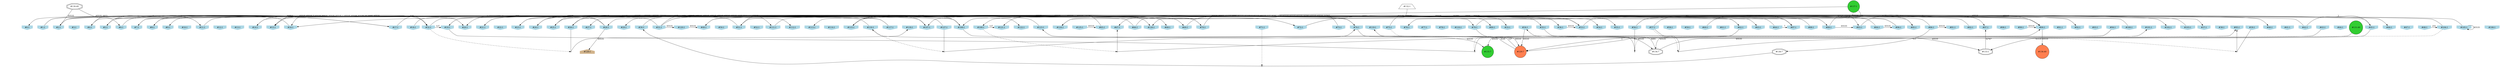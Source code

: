 digraph G {
node[shape = circle]
rankInputs [style = invisible]
rankOutputs [style = invisible]
rankInputs -> rankOutputs [color=invis]
0 [label="#0:1", style = filled, shape = invhouse, color=lightblue]
1 [label="#1:1", style = filled, shape = invhouse, color=lightblue]
2 [label="#2:1", style = filled, shape = invhouse, color=lightblue]
3 [label="#3:1", style = filled, shape = invhouse, color=lightblue]
4 [label="#4:1", style = filled, shape = invhouse, color=lightblue]
5 [label="#5:1", style = filled, shape = invhouse, color=lightblue]
6 [label="#6:1", style = filled, shape = invhouse, color=lightblue]
7 [label="#7:1", style = filled, shape = invhouse, color=lightblue]
8 [label="#8:1", style = filled, shape = invhouse, color=lightblue]
9 [label="#9:1", style = filled, shape = invhouse, color=lightblue]
10 [label="#10:1", style = filled, shape = invhouse, color=lightblue]
11 [label="#11:1", style = filled, shape = invhouse, color=lightblue]
12 [label="#12:1", style = filled, shape = invhouse, color=lightblue]
13 [label="#13:1", style = filled, shape = invhouse, color=lightblue]
14 [label="#14:1", style = filled, shape = invhouse, color=lightblue]
15 [label="#15:1", style = filled, shape = invhouse, color=lightblue]
16 [label="#16:1", style = filled, shape = invhouse, color=lightblue]
17 [label="#17:1", style = filled, shape = invhouse, color=lightblue]
18 [label="#18:1", style = filled, shape = invhouse, color=lightblue]
19 [label="#19:1", style = filled, shape = invhouse, color=lightblue]
20 [label="#20:1", style = filled, shape = invhouse, color=lightblue]
21 [label="#21:1", style = filled, shape = invhouse, color=lightblue]
22 [label="#22:1", style = filled, shape = invhouse, color=lightblue]
23 [label="#23:1", style = filled, shape = invhouse, color=lightblue]
24 [label="#24:1", style = filled, shape = invhouse, color=lightblue]
25 [label="#25:1", style = filled, shape = invhouse, color=lightblue]
26 [label="#26:1", style = filled, shape = invhouse, color=lightblue]
27 [label="#27:1", style = filled, shape = invhouse, color=lightblue]
28 [label="#28:1", style = filled, shape = invhouse, color=lightblue]
29 [label="#29:1", style = filled, shape = invhouse, color=lightblue]
30 [label="#30:1", style = filled, shape = invhouse, color=lightblue]
31 [label="#31:1", style = filled, shape = invhouse, color=lightblue]
32 [label="#32:1", style = filled, shape = invhouse, color=lightblue]
33 [label="#33:1", style = filled, shape = invhouse, color=lightblue]
34 [label="#34:1", style = filled, shape = invhouse, color=lightblue]
35 [label="#35:1", style = filled, shape = invhouse, color=lightblue]
36 [label="#36:1", style = filled, shape = invhouse, color=lightblue]
37 [label="#37:1", style = filled, shape = invhouse, color=lightblue]
38 [label="#38:1", style = filled, shape = invhouse, color=lightblue]
39 [label="#39:1", style = filled, shape = invhouse, color=lightblue]
40 [label="#40:1", style = filled, shape = invhouse, color=lightblue]
41 [label="#41:1", style = filled, shape = invhouse, color=lightblue]
42 [label="#42:1", style = filled, shape = invhouse, color=lightblue]
43 [label="#43:1", style = filled, shape = invhouse, color=lightblue]
44 [label="#44:1", style = filled, shape = invhouse, color=lightblue]
45 [label="#45:1", style = filled, shape = invhouse, color=lightblue]
46 [label="#46:1", style = filled, shape = invhouse, color=lightblue]
47 [label="#47:1", style = filled, shape = invhouse, color=lightblue]
48 [label="#48:1", style = filled, shape = invhouse, color=lightblue]
49 [label="#49:1", style = filled, shape = invhouse, color=lightblue]
50 [label="#50:1", style = filled, shape = invhouse, color=lightblue]
51 [label="#51:1", style = filled, shape = invhouse, color=lightblue]
52 [label="#52:1", style = filled, shape = invhouse, color=lightblue]
53 [label="#53:1", style = filled, shape = invhouse, color=lightblue]
54 [label="#54:1", style = filled, shape = invhouse, color=lightblue]
55 [label="#55:1", style = filled, shape = invhouse, color=lightblue]
56 [label="#56:1", style = filled, shape = invhouse, color=lightblue]
57 [label="#57:1", style = filled, shape = invhouse, color=lightblue]
58 [label="#58:1", style = filled, shape = invhouse, color=lightblue]
59 [label="#59:1", style = filled, shape = invhouse, color=lightblue]
60 [label="#60:1", style = filled, shape = invhouse, color=lightblue]
61 [label="#61:1", style = filled, shape = invhouse, color=lightblue]
62 [label="#62:1", style = filled, shape = invhouse, color=lightblue]
63 [label="#63:1", style = filled, shape = invhouse, color=lightblue]
64 [label="#64:1", style = filled, shape = invhouse, color=lightblue]
65 [label="#65:1", style = filled, shape = invhouse, color=lightblue]
66 [label="#66:1", style = filled, shape = invhouse, color=lightblue]
67 [label="#67:1", style = filled, shape = invhouse, color=lightblue]
68 [label="#68:1", style = filled, shape = invhouse, color=lightblue]
69 [label="#69:1", style = filled, shape = invhouse, color=lightblue]
70 [label="#70:1", style = filled, shape = invhouse, color=lightblue]
71 [label="#71:1", style = filled, shape = invhouse, color=lightblue]
72 [label="#72:1", style = filled, shape = invhouse, color=lightblue]
73 [label="#73:1", style = filled, shape = invhouse, color=lightblue]
74 [label="#74:1", style = filled, shape = invhouse, color=lightblue]
75 [label="#75:1", style = filled, shape = invhouse, color=lightblue]
76 [label="#76:1", style = filled, shape = invhouse, color=lightblue]
77 [label="#77:1", style = filled, shape = invhouse, color=lightblue]
78 [label="#78:1", style = filled, shape = invhouse, color=lightblue]
79 [label="#79:1", style = filled, shape = invhouse, color=lightblue]
80 [label="#80:1", style = filled, shape = invhouse, color=lightblue]
81 [label="#81:1", style = filled, shape = invhouse, color=lightblue]
82 [label="#82:1", style = filled, shape = invhouse, color=lightblue]
83 [label="#83:1", style = filled, shape = invhouse, color=lightblue]
84 [label="#84:1", style = filled, shape = invhouse, color=lightblue]
85 [label="#85:1", style = filled, shape = invhouse, color=lightblue]
86 [label="#86:1", style = filled, shape = invhouse, color=lightblue]
87 [label="#87:1", style = filled, shape = invhouse, color=lightblue]
88 [label="#88:1", style = filled, shape = invhouse, color=lightblue]
89 [label="#89:1", style = filled, shape = invhouse, color=lightblue]
90 [label="#90:1", style = filled, shape = invhouse, color=lightblue]
91 [label="#91:1", style = filled, shape = invhouse, color=lightblue]
92 [label="#92:1", style = filled, shape = invhouse, color=lightblue]
93 [label="#93:1", style = filled, shape = invhouse, color=lightblue]
94 [label="#94:1", style = filled, shape = invhouse, color=lightblue]
95 [label="#95:1", style = filled, shape = invhouse, color=lightblue]
96 [label="#96:1", style = filled, shape = invhouse, color=lightblue]
97 [label="#97:1", style = filled, shape = invhouse, color=lightblue]
98 [label="#98:1", style = filled, shape = invhouse, color=lightblue]
99 [label="#99:1", style = filled, shape = invhouse, color=lightblue]
100 [label="#100:1", style = filled, shape = invhouse, color=lightblue]
101 [label="#101:1", style = filled, shape = invhouse, color=lightblue]
102 [label="#102:1", style = filled, shape = invhouse, color=lightblue]
103 [label="#103:1", style = filled, shape = invhouse, color=lightblue]
104 [label="#104:1", style = filled, shape = invhouse, color=lightblue]
105 [label="#105:1", style = filled, shape = invhouse, color=lightblue]
106 [label="#106:1", style = filled, shape = invhouse, color=lightblue]
107 [label="#107:1", style = filled, shape = invhouse, color=lightblue]
108 [label="#108:1", style = filled, shape = invhouse, color=lightblue]
109 [label="#109:1", style = filled, shape = invhouse, color=lightblue]
110 [label="#110:1", style = filled, shape = invhouse, color=lightblue]
111 [label="#111:1", style = filled, shape = invhouse, color=lightblue]
112 [label="#112:1", style = filled, shape = invhouse, color=lightblue]
113 [label="#113:1", style = filled, shape = invhouse, color=lightblue]
114 [label="#114:1", style = filled, shape = invhouse, color=lightblue]
115 [label="#115:1", style = filled, shape = invhouse, color=lightblue]
116 [label="#116:1", style = filled, shape = invhouse, color=lightblue]
117 [label="#117:1", style = filled, shape = invhouse, color=lightblue]
118 [label="#118:1", style = filled, shape = invhouse, color=lightblue]
119 [label="#119:1", style = filled, shape = invhouse, color=lightblue]
120 [label="#120:1", style = filled, shape = invhouse, color=lightblue]
121 [label="#121:1", style = filled, shape = invhouse, color=lightblue]
122 [label="#122:1", style = filled, shape = invhouse, color=lightblue]
123 [label="#123:1", style = filled, shape = invhouse, color=lightblue]
124 [label="#124:1", style = filled, shape = invhouse, color=lightblue]
125 [label="#125:1", style = filled, shape = invhouse, color=lightblue]
126 [label="#126:1", style = filled, shape = invhouse, color=lightblue]
127 [label="#127:1", style = filled, shape = invhouse, color=lightblue]
128 [label="#128:1", style = filled, shape = house, color=tan]
129 [label="#129:7", style = filled, fillcolor = coral]
130 [label="#130:49", shape = doubleoctagon]
131 [label="#131:49", style = filled, fillcolor=limegreen]
132 [label="#132:1", shape = trapezium]
133 [label="#133:1", shape = doubleoctagon]
134 [label="#134:7", shape = doubleoctagon]
135 [label="#135:7", style = filled, fillcolor=limegreen]
136 [label="#136:49", style = filled, fillcolor = coral]
137 [label="#137:1", style = filled, fillcolor=limegreen]
138 [label="#138:7", shape = doubleoctagon]
28 -> 128 [label = "65535"]
84 -> 28 [label = "65535"]
130 -> 6 [label = "65535"]
132 -> 124 [label = "65535"]
30 -> 80 [label = "65535"]
140 [shape = point]
32 -> 140 [style = dashed]
26 -> 140 [dir = none]
140 -> 118
111 -> 126 [label = "65535"]
53 -> 83 [label = "65535"]
25 -> 87 [label = "65535"]
89 -> 83 [label = "65535"]
66 -> 23 [label = "65535"]
108 -> 115 [label = "65535"]
117 -> 24 [label = "65535"]
36 -> 53 [label = "65535"]
74 -> 129 [label = "65535"]
84 -> 96 [label = "65535"]
70 -> 74 [label = "65535"]
82 -> 5 [label = "65535"]
66 -> 55 [label = "65535"]
108 -> 15 [label = "65535"]
6 -> 112 [label = "65535"]
117 -> 8 [label = "65535"]
28 -> 25 [label = "65535"]
7 -> 37 [label = "65535"]
34 -> 129 [label = "65535"]
100 -> 115 [label = "65535"]
116 -> 0 [label = "65535"]
75 -> 33 [label = "65535"]
141 [shape = point]
75 -> 141 [style = dashed]
39 -> 141 [dir = none]
141 -> 95
89 -> 85 [label = "65535"]
86 -> 81 [label = "65535"]
142 [shape = point]
109 -> 142 [style = dashed]
62 -> 142 [dir = none]
142 -> 67
120 -> 49 [label = "65535"]
99 -> 90 [label = "65535"]
133 -> 97 [label = "32767"]
35 -> 133 [label = "65535"]
125 -> 65 [label = "65535"]
31 -> 16 [label = "65535"]
60 -> 87 [label = "32767"]
56 -> 40 [label = "65535"]
143 [shape = point]
116 -> 143 [style = dashed]
127 -> 143 [dir = none]
143 -> 74
105 -> 105 [label = "65535"]
1 -> 85 [label = "4095"]
130 -> 2 [label = "65535"]
31 -> 62 [label = "511"]
53 -> 109 [label = "65535"]
2 -> 54 [label = "65535"]
32 -> 102 [label = "8191"]
56 -> 90 [label = "65535"]
51 -> 111 [label = "65535"]
11 -> 122 [label = "65535"]
134 -> 34 [label = "4095"]
94 -> 134 [label = "65535"]
73 -> 124 [label = "32767"]
74 -> 4 [label = "4095"]
86 -> 113 [label = "16383"]
65 -> 49 [label = "32767"]
72 -> 90 [label = "16383"]
45 -> 14 [label = "1023"]
74 -> 29 [label = "4095"]
144 [shape = point]
57 -> 144 [style = dashed]
57 -> 144 [dir = none]
144 -> 95
105 -> 7 [label = "65535"]
96 -> 67 [label = "65535"]
90 -> 23 [label = "65535"]
129 -> 116 [label = "8191"]
48 -> 104 [label = "255"]
92 -> 27 [label = "127"]
131 -> 129 [label = "511"]
108 -> 135 [label = "65535"]
96 -> 26 [label = "65535"]
90 -> 136 [label = "65535"]
24 -> 79 [label = "255"]
16 -> 4 [label = "1023"]
19 -> 70 [label = "65535"]
109 -> 121 [label = "127"]
31 -> 120 [label = "65535"]
64 -> 16 [label = "65535"]
129 -> 123 [label = "127"]
79 -> 134 [label = "65535"]
1 -> 32 [label = "65535"]
45 -> 133 [label = "65535"]
51 -> 20 [label = "511"]
57 -> 46 [label = "63"]
5 -> 69 [label = "15"]
2 -> 72 [label = "65535"]
123 -> 21 [label = "65535"]
17 -> 15 [label = "65535"]
79 -> 53 [label = "31"]
70 -> 121 [label = "65535"]
62 -> 19 [label = "65535"]
137 -> 76 [label = "15"]
32 -> 19 [label = "127"]
137 -> 108 [label = "63"]
31 -> 108 [label = "127"]
115 -> 107 [label = "31"]
145 [shape = point]
71 -> 145 [style = dashed]
138 -> 145 [dir = none]
145 -> 30
86 -> 138 [label = "511"]
103 -> 107 [label = "65535"]
107 -> 2 [label = "7"]
17 -> 32 [label = "127"]
64 -> 87 [label = "7"]
146 [shape = point]
104 -> 146 [style = dashed]
56 -> 146 [dir = none]
146 -> 119
147 [shape = point]
62 -> 147 [style = dashed]
19 -> 147 [dir = none]
147 -> 90
134 -> 101 [label = "65535"]
88 -> 51 [label = "65535"]
94 -> 135 [label = "65535"]
15 -> 17 [label = "7"]
26 -> 63 [label = "65535"]
69 -> 36 [label = "65535"]
49 -> 92 [label = "1"]
8 -> 20 [label = "65535"]
127 -> 9 [label = "1"]
21 -> 68 [label = "65535"]
43 -> 129 [label = "1"]
24 -> 35 [label = "65535"]
83 -> 97 [label = "3"]
5 -> 11 [label = "1"]
28 -> 14 [label = "65535"]
42 -> 45 [label = "3"]
104 -> 8 [label = "65535"]
137 -> 126 [label = "65535"]
18 -> 89 [label = "65535"]
42 -> 25 [label = "65535"]
{
	rank = same
	rankdir = TB
	rankInputs -> 0 -> 1 -> 2 -> 3 -> 4 -> 5 -> 6 -> 7 -> 8 -> 9 -> 10 -> 11 -> 12 -> 13 -> 14 -> 15 -> 16 -> 17 -> 18 -> 19 -> 20 -> 21 -> 22 -> 23 -> 24 -> 25 -> 26 -> 27 -> 28 -> 29 -> 30 -> 31 -> 32 -> 33 -> 34 -> 35 -> 36 -> 37 -> 38 -> 39 -> 40 -> 41 -> 42 -> 43 -> 44 -> 45 -> 46 -> 47 -> 48 -> 49 -> 50 -> 51 -> 52 -> 53 -> 54 -> 55 -> 56 -> 57 -> 58 -> 59 -> 60 -> 61 -> 62 -> 63 -> 64 -> 65 -> 66 -> 67 -> 68 -> 69 -> 70 -> 71 -> 72 -> 73 -> 74 -> 75 -> 76 -> 77 -> 78 -> 79 -> 80 -> 81 -> 82 -> 83 -> 84 -> 85 -> 86 -> 87 -> 88 -> 89 -> 90 -> 91 -> 92 -> 93 -> 94 -> 95 -> 96 -> 97 -> 98 -> 99 -> 100 -> 101 -> 102 -> 103 -> 104 -> 105 -> 106 -> 107 -> 108 -> 109 -> 110 -> 111 -> 112 -> 113 -> 114 -> 115 -> 116 -> 117 -> 118 -> 119 -> 120 -> 121 -> 122 -> 123 -> 124 -> 125 -> 126 -> 127 [style = invis]
}
{
	rank = same
	rankdir = TB
	rankOutputs -> 128 [style = invis]
}
}
